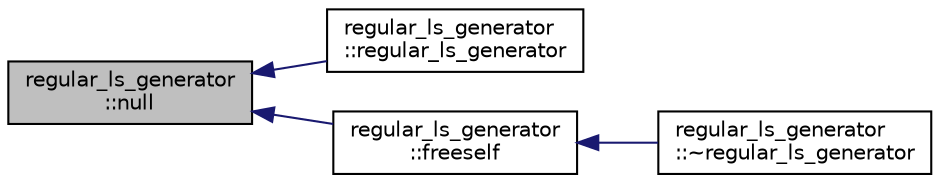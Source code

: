 digraph "regular_ls_generator::null"
{
  edge [fontname="Helvetica",fontsize="10",labelfontname="Helvetica",labelfontsize="10"];
  node [fontname="Helvetica",fontsize="10",shape=record];
  rankdir="LR";
  Node1448 [label="regular_ls_generator\l::null",height=0.2,width=0.4,color="black", fillcolor="grey75", style="filled", fontcolor="black"];
  Node1448 -> Node1449 [dir="back",color="midnightblue",fontsize="10",style="solid",fontname="Helvetica"];
  Node1449 [label="regular_ls_generator\l::regular_ls_generator",height=0.2,width=0.4,color="black", fillcolor="white", style="filled",URL="$d2/dd8/classregular__ls__generator.html#a8463dab676426e77dfef3718d3de389d"];
  Node1448 -> Node1450 [dir="back",color="midnightblue",fontsize="10",style="solid",fontname="Helvetica"];
  Node1450 [label="regular_ls_generator\l::freeself",height=0.2,width=0.4,color="black", fillcolor="white", style="filled",URL="$d2/dd8/classregular__ls__generator.html#afb4921511c596c2fc97e981217701be4"];
  Node1450 -> Node1451 [dir="back",color="midnightblue",fontsize="10",style="solid",fontname="Helvetica"];
  Node1451 [label="regular_ls_generator\l::~regular_ls_generator",height=0.2,width=0.4,color="black", fillcolor="white", style="filled",URL="$d2/dd8/classregular__ls__generator.html#a60eb6fcbda75c2882bf5625ebbfdf965"];
}
